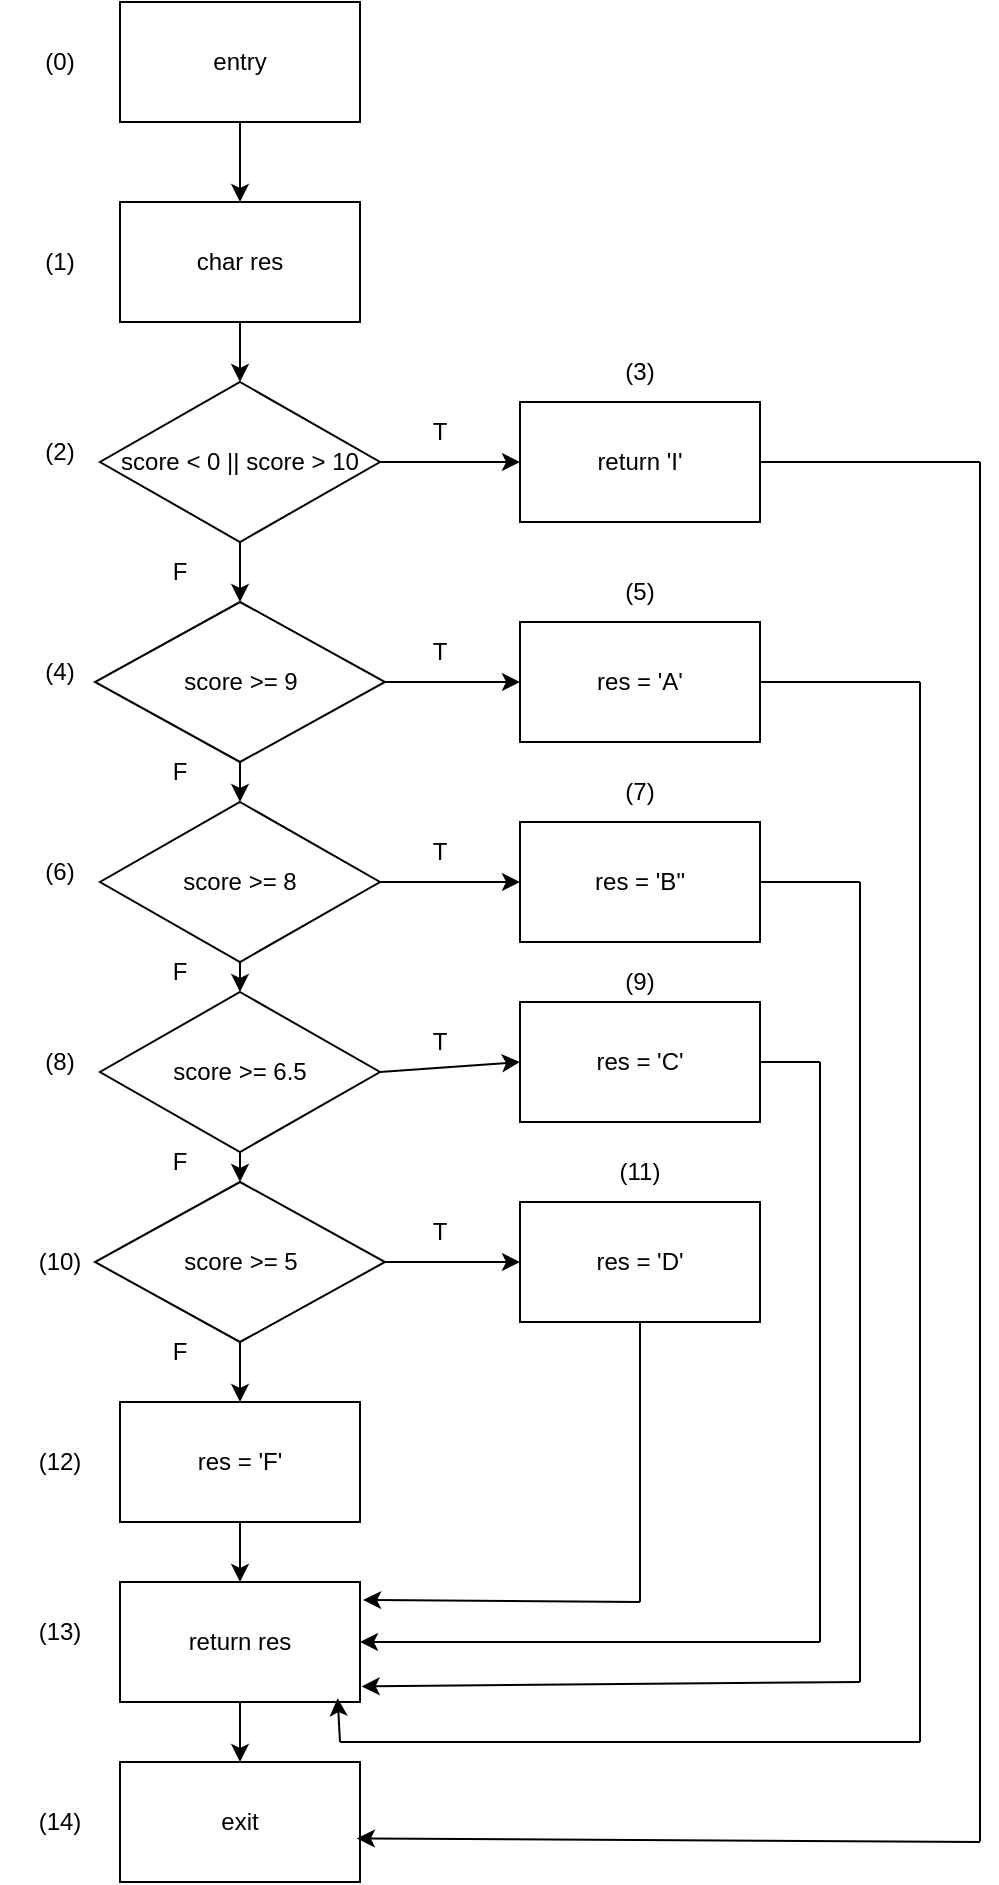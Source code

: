 <mxfile version="26.1.0" pages="4">
  <diagram name="bài 2" id="g50EsO93fSOL9lc32aiP">
    <mxGraphModel dx="2150" dy="942" grid="1" gridSize="10" guides="1" tooltips="1" connect="1" arrows="1" fold="1" page="1" pageScale="1" pageWidth="827" pageHeight="1169" math="0" shadow="0">
      <root>
        <mxCell id="0" />
        <mxCell id="1" parent="0" />
        <mxCell id="nvQuGseZhimio0jntBwH-1" value="entry" style="rounded=0;whiteSpace=wrap;html=1;" vertex="1" parent="1">
          <mxGeometry x="330" y="50" width="120" height="60" as="geometry" />
        </mxCell>
        <mxCell id="nvQuGseZhimio0jntBwH-2" value="char res" style="rounded=0;whiteSpace=wrap;html=1;" vertex="1" parent="1">
          <mxGeometry x="330" y="150" width="120" height="60" as="geometry" />
        </mxCell>
        <mxCell id="nvQuGseZhimio0jntBwH-3" value="return &#39;I&#39;" style="rounded=0;whiteSpace=wrap;html=1;" vertex="1" parent="1">
          <mxGeometry x="530" y="250" width="120" height="60" as="geometry" />
        </mxCell>
        <mxCell id="nvQuGseZhimio0jntBwH-4" value="res = &#39;A&#39;" style="rounded=0;whiteSpace=wrap;html=1;" vertex="1" parent="1">
          <mxGeometry x="530" y="360" width="120" height="60" as="geometry" />
        </mxCell>
        <mxCell id="nvQuGseZhimio0jntBwH-5" value="res = &#39;B&quot;" style="rounded=0;whiteSpace=wrap;html=1;" vertex="1" parent="1">
          <mxGeometry x="530" y="460" width="120" height="60" as="geometry" />
        </mxCell>
        <mxCell id="nvQuGseZhimio0jntBwH-6" value="res = &#39;C&#39;" style="rounded=0;whiteSpace=wrap;html=1;" vertex="1" parent="1">
          <mxGeometry x="530" y="550" width="120" height="60" as="geometry" />
        </mxCell>
        <mxCell id="nvQuGseZhimio0jntBwH-7" value="res = &#39;D&#39;" style="rounded=0;whiteSpace=wrap;html=1;" vertex="1" parent="1">
          <mxGeometry x="530" y="650" width="120" height="60" as="geometry" />
        </mxCell>
        <mxCell id="nvQuGseZhimio0jntBwH-8" value="res = &#39;F&#39;" style="rounded=0;whiteSpace=wrap;html=1;" vertex="1" parent="1">
          <mxGeometry x="330" y="750" width="120" height="60" as="geometry" />
        </mxCell>
        <mxCell id="nvQuGseZhimio0jntBwH-9" value="return res" style="rounded=0;whiteSpace=wrap;html=1;" vertex="1" parent="1">
          <mxGeometry x="330" y="840" width="120" height="60" as="geometry" />
        </mxCell>
        <mxCell id="nvQuGseZhimio0jntBwH-10" value="exit" style="rounded=0;whiteSpace=wrap;html=1;" vertex="1" parent="1">
          <mxGeometry x="330" y="930" width="120" height="60" as="geometry" />
        </mxCell>
        <mxCell id="nvQuGseZhimio0jntBwH-11" value="" style="endArrow=classic;html=1;rounded=0;exitX=0.5;exitY=1;exitDx=0;exitDy=0;entryX=0.5;entryY=0;entryDx=0;entryDy=0;" edge="1" parent="1" source="nvQuGseZhimio0jntBwH-1" target="nvQuGseZhimio0jntBwH-2">
          <mxGeometry width="50" height="50" relative="1" as="geometry">
            <mxPoint x="370" y="350" as="sourcePoint" />
            <mxPoint x="420" y="300" as="targetPoint" />
          </mxGeometry>
        </mxCell>
        <mxCell id="nvQuGseZhimio0jntBwH-12" value="score &amp;lt; 0 || score &amp;gt; 10" style="rhombus;whiteSpace=wrap;html=1;" vertex="1" parent="1">
          <mxGeometry x="320" y="240" width="140" height="80" as="geometry" />
        </mxCell>
        <mxCell id="nvQuGseZhimio0jntBwH-13" value="" style="endArrow=classic;html=1;rounded=0;exitX=0.5;exitY=1;exitDx=0;exitDy=0;entryX=0.5;entryY=0;entryDx=0;entryDy=0;" edge="1" parent="1" source="nvQuGseZhimio0jntBwH-2" target="nvQuGseZhimio0jntBwH-12">
          <mxGeometry width="50" height="50" relative="1" as="geometry">
            <mxPoint x="370" y="350" as="sourcePoint" />
            <mxPoint x="420" y="300" as="targetPoint" />
          </mxGeometry>
        </mxCell>
        <mxCell id="nvQuGseZhimio0jntBwH-14" value="" style="endArrow=classic;html=1;rounded=0;exitX=1;exitY=0.5;exitDx=0;exitDy=0;entryX=0;entryY=0.5;entryDx=0;entryDy=0;" edge="1" parent="1" source="nvQuGseZhimio0jntBwH-12" target="nvQuGseZhimio0jntBwH-3">
          <mxGeometry width="50" height="50" relative="1" as="geometry">
            <mxPoint x="370" y="350" as="sourcePoint" />
            <mxPoint x="420" y="300" as="targetPoint" />
          </mxGeometry>
        </mxCell>
        <mxCell id="nvQuGseZhimio0jntBwH-19" value="T" style="text;html=1;align=center;verticalAlign=middle;whiteSpace=wrap;rounded=0;" vertex="1" parent="1">
          <mxGeometry x="460" y="250" width="60" height="30" as="geometry" />
        </mxCell>
        <mxCell id="nvQuGseZhimio0jntBwH-20" value="score &amp;gt;= 9" style="rhombus;whiteSpace=wrap;html=1;" vertex="1" parent="1">
          <mxGeometry x="317.5" y="350" width="145" height="80" as="geometry" />
        </mxCell>
        <mxCell id="nvQuGseZhimio0jntBwH-21" value="" style="endArrow=classic;html=1;rounded=0;exitX=1;exitY=0.5;exitDx=0;exitDy=0;entryX=0;entryY=0.5;entryDx=0;entryDy=0;" edge="1" parent="1" source="nvQuGseZhimio0jntBwH-20" target="nvQuGseZhimio0jntBwH-4">
          <mxGeometry width="50" height="50" relative="1" as="geometry">
            <mxPoint x="370" y="400" as="sourcePoint" />
            <mxPoint x="420" y="350" as="targetPoint" />
          </mxGeometry>
        </mxCell>
        <mxCell id="nvQuGseZhimio0jntBwH-22" value="T" style="text;html=1;align=center;verticalAlign=middle;whiteSpace=wrap;rounded=0;" vertex="1" parent="1">
          <mxGeometry x="460" y="360" width="60" height="30" as="geometry" />
        </mxCell>
        <mxCell id="nvQuGseZhimio0jntBwH-23" value="" style="endArrow=classic;html=1;rounded=0;exitX=0.5;exitY=1;exitDx=0;exitDy=0;entryX=0.5;entryY=0;entryDx=0;entryDy=0;" edge="1" parent="1" source="nvQuGseZhimio0jntBwH-12" target="nvQuGseZhimio0jntBwH-20">
          <mxGeometry width="50" height="50" relative="1" as="geometry">
            <mxPoint x="370" y="400" as="sourcePoint" />
            <mxPoint x="420" y="350" as="targetPoint" />
          </mxGeometry>
        </mxCell>
        <mxCell id="nvQuGseZhimio0jntBwH-24" value="F" style="text;html=1;align=center;verticalAlign=middle;whiteSpace=wrap;rounded=0;" vertex="1" parent="1">
          <mxGeometry x="330" y="320" width="60" height="30" as="geometry" />
        </mxCell>
        <mxCell id="nvQuGseZhimio0jntBwH-25" value="score &amp;gt;= 8" style="rhombus;whiteSpace=wrap;html=1;" vertex="1" parent="1">
          <mxGeometry x="320" y="450" width="140" height="80" as="geometry" />
        </mxCell>
        <mxCell id="nvQuGseZhimio0jntBwH-26" value="" style="endArrow=classic;html=1;rounded=0;exitX=0.5;exitY=1;exitDx=0;exitDy=0;entryX=0.5;entryY=0;entryDx=0;entryDy=0;" edge="1" parent="1" source="nvQuGseZhimio0jntBwH-20" target="nvQuGseZhimio0jntBwH-25">
          <mxGeometry width="50" height="50" relative="1" as="geometry">
            <mxPoint x="460" y="420" as="sourcePoint" />
            <mxPoint x="510" y="370" as="targetPoint" />
          </mxGeometry>
        </mxCell>
        <mxCell id="nvQuGseZhimio0jntBwH-27" value="" style="endArrow=classic;html=1;rounded=0;exitX=1;exitY=0.5;exitDx=0;exitDy=0;entryX=0;entryY=0.5;entryDx=0;entryDy=0;" edge="1" parent="1" source="nvQuGseZhimio0jntBwH-25" target="nvQuGseZhimio0jntBwH-5">
          <mxGeometry width="50" height="50" relative="1" as="geometry">
            <mxPoint x="460" y="420" as="sourcePoint" />
            <mxPoint x="510" y="370" as="targetPoint" />
          </mxGeometry>
        </mxCell>
        <mxCell id="nvQuGseZhimio0jntBwH-28" value="T" style="text;html=1;align=center;verticalAlign=middle;whiteSpace=wrap;rounded=0;" vertex="1" parent="1">
          <mxGeometry x="460" y="460" width="60" height="30" as="geometry" />
        </mxCell>
        <mxCell id="nvQuGseZhimio0jntBwH-29" value="F" style="text;html=1;align=center;verticalAlign=middle;whiteSpace=wrap;rounded=0;" vertex="1" parent="1">
          <mxGeometry x="330" y="420" width="60" height="30" as="geometry" />
        </mxCell>
        <mxCell id="nvQuGseZhimio0jntBwH-30" value="score &amp;gt;= 6.5" style="rhombus;whiteSpace=wrap;html=1;" vertex="1" parent="1">
          <mxGeometry x="320" y="545" width="140" height="80" as="geometry" />
        </mxCell>
        <mxCell id="nvQuGseZhimio0jntBwH-31" value="" style="endArrow=classic;html=1;rounded=0;exitX=1;exitY=0.5;exitDx=0;exitDy=0;entryX=0;entryY=0.5;entryDx=0;entryDy=0;" edge="1" parent="1" source="nvQuGseZhimio0jntBwH-30" target="nvQuGseZhimio0jntBwH-6">
          <mxGeometry width="50" height="50" relative="1" as="geometry">
            <mxPoint x="460" y="560" as="sourcePoint" />
            <mxPoint x="510" y="510" as="targetPoint" />
          </mxGeometry>
        </mxCell>
        <mxCell id="nvQuGseZhimio0jntBwH-32" value="T" style="text;html=1;align=center;verticalAlign=middle;whiteSpace=wrap;rounded=0;" vertex="1" parent="1">
          <mxGeometry x="460" y="555" width="60" height="30" as="geometry" />
        </mxCell>
        <mxCell id="nvQuGseZhimio0jntBwH-33" value="" style="endArrow=classic;html=1;rounded=0;exitX=0.5;exitY=1;exitDx=0;exitDy=0;entryX=0.5;entryY=0;entryDx=0;entryDy=0;" edge="1" parent="1" source="nvQuGseZhimio0jntBwH-25" target="nvQuGseZhimio0jntBwH-30">
          <mxGeometry width="50" height="50" relative="1" as="geometry">
            <mxPoint x="460" y="560" as="sourcePoint" />
            <mxPoint x="510" y="510" as="targetPoint" />
          </mxGeometry>
        </mxCell>
        <mxCell id="nvQuGseZhimio0jntBwH-34" value="F" style="text;html=1;align=center;verticalAlign=middle;whiteSpace=wrap;rounded=0;" vertex="1" parent="1">
          <mxGeometry x="330" y="520" width="60" height="30" as="geometry" />
        </mxCell>
        <mxCell id="nvQuGseZhimio0jntBwH-35" value="score &amp;gt;= 5" style="rhombus;whiteSpace=wrap;html=1;" vertex="1" parent="1">
          <mxGeometry x="317.5" y="640" width="145" height="80" as="geometry" />
        </mxCell>
        <mxCell id="nvQuGseZhimio0jntBwH-36" value="" style="endArrow=classic;html=1;rounded=0;exitX=1;exitY=0.5;exitDx=0;exitDy=0;entryX=0;entryY=0.5;entryDx=0;entryDy=0;" edge="1" parent="1" source="nvQuGseZhimio0jntBwH-35" target="nvQuGseZhimio0jntBwH-7">
          <mxGeometry width="50" height="50" relative="1" as="geometry">
            <mxPoint x="460" y="700" as="sourcePoint" />
            <mxPoint x="510" y="650" as="targetPoint" />
          </mxGeometry>
        </mxCell>
        <mxCell id="nvQuGseZhimio0jntBwH-37" value="T" style="text;html=1;align=center;verticalAlign=middle;whiteSpace=wrap;rounded=0;" vertex="1" parent="1">
          <mxGeometry x="460" y="650" width="60" height="30" as="geometry" />
        </mxCell>
        <mxCell id="nvQuGseZhimio0jntBwH-38" value="" style="endArrow=classic;html=1;rounded=0;exitX=0.5;exitY=1;exitDx=0;exitDy=0;entryX=0.5;entryY=0;entryDx=0;entryDy=0;" edge="1" parent="1" source="nvQuGseZhimio0jntBwH-30" target="nvQuGseZhimio0jntBwH-35">
          <mxGeometry width="50" height="50" relative="1" as="geometry">
            <mxPoint x="460" y="700" as="sourcePoint" />
            <mxPoint x="510" y="650" as="targetPoint" />
          </mxGeometry>
        </mxCell>
        <mxCell id="nvQuGseZhimio0jntBwH-39" value="F" style="text;html=1;align=center;verticalAlign=middle;whiteSpace=wrap;rounded=0;" vertex="1" parent="1">
          <mxGeometry x="330" y="614.5" width="60" height="30" as="geometry" />
        </mxCell>
        <mxCell id="nvQuGseZhimio0jntBwH-40" value="" style="endArrow=classic;html=1;rounded=0;exitX=0.5;exitY=1;exitDx=0;exitDy=0;entryX=0.5;entryY=0;entryDx=0;entryDy=0;" edge="1" parent="1" source="nvQuGseZhimio0jntBwH-35" target="nvQuGseZhimio0jntBwH-8">
          <mxGeometry width="50" height="50" relative="1" as="geometry">
            <mxPoint x="460" y="760" as="sourcePoint" />
            <mxPoint x="510" y="710" as="targetPoint" />
          </mxGeometry>
        </mxCell>
        <mxCell id="nvQuGseZhimio0jntBwH-41" value="F" style="text;html=1;align=center;verticalAlign=middle;whiteSpace=wrap;rounded=0;" vertex="1" parent="1">
          <mxGeometry x="330" y="710" width="60" height="30" as="geometry" />
        </mxCell>
        <mxCell id="nvQuGseZhimio0jntBwH-42" value="" style="endArrow=classic;html=1;rounded=0;exitX=0.5;exitY=1;exitDx=0;exitDy=0;entryX=0.5;entryY=0;entryDx=0;entryDy=0;" edge="1" parent="1" source="nvQuGseZhimio0jntBwH-8" target="nvQuGseZhimio0jntBwH-9">
          <mxGeometry width="50" height="50" relative="1" as="geometry">
            <mxPoint x="460" y="830" as="sourcePoint" />
            <mxPoint x="510" y="780" as="targetPoint" />
          </mxGeometry>
        </mxCell>
        <mxCell id="nvQuGseZhimio0jntBwH-43" value="" style="endArrow=classic;html=1;rounded=0;exitX=0.5;exitY=1;exitDx=0;exitDy=0;entryX=0.5;entryY=0;entryDx=0;entryDy=0;" edge="1" parent="1" source="nvQuGseZhimio0jntBwH-9" target="nvQuGseZhimio0jntBwH-10">
          <mxGeometry width="50" height="50" relative="1" as="geometry">
            <mxPoint x="460" y="830" as="sourcePoint" />
            <mxPoint x="510" y="780" as="targetPoint" />
          </mxGeometry>
        </mxCell>
        <mxCell id="nvQuGseZhimio0jntBwH-45" value="" style="endArrow=none;html=1;rounded=0;exitX=1;exitY=0.5;exitDx=0;exitDy=0;" edge="1" parent="1" source="nvQuGseZhimio0jntBwH-3">
          <mxGeometry width="50" height="50" relative="1" as="geometry">
            <mxPoint x="510" y="620" as="sourcePoint" />
            <mxPoint x="760" y="280" as="targetPoint" />
          </mxGeometry>
        </mxCell>
        <mxCell id="nvQuGseZhimio0jntBwH-46" value="" style="endArrow=none;html=1;rounded=0;entryX=0.5;entryY=1;entryDx=0;entryDy=0;" edge="1" parent="1" target="nvQuGseZhimio0jntBwH-7">
          <mxGeometry width="50" height="50" relative="1" as="geometry">
            <mxPoint x="590" y="850" as="sourcePoint" />
            <mxPoint x="560" y="660" as="targetPoint" />
          </mxGeometry>
        </mxCell>
        <mxCell id="nvQuGseZhimio0jntBwH-47" value="" style="endArrow=classic;html=1;rounded=0;entryX=1.013;entryY=0.15;entryDx=0;entryDy=0;entryPerimeter=0;" edge="1" parent="1" target="nvQuGseZhimio0jntBwH-9">
          <mxGeometry width="50" height="50" relative="1" as="geometry">
            <mxPoint x="590" y="850" as="sourcePoint" />
            <mxPoint x="460" y="850" as="targetPoint" />
          </mxGeometry>
        </mxCell>
        <mxCell id="nvQuGseZhimio0jntBwH-48" value="" style="endArrow=none;html=1;rounded=0;entryX=1;entryY=0.5;entryDx=0;entryDy=0;" edge="1" parent="1" target="nvQuGseZhimio0jntBwH-4">
          <mxGeometry width="50" height="50" relative="1" as="geometry">
            <mxPoint x="730" y="390" as="sourcePoint" />
            <mxPoint x="620" y="520" as="targetPoint" />
          </mxGeometry>
        </mxCell>
        <mxCell id="nvQuGseZhimio0jntBwH-49" value="" style="endArrow=none;html=1;rounded=0;entryX=1;entryY=0.5;entryDx=0;entryDy=0;" edge="1" parent="1" target="nvQuGseZhimio0jntBwH-5">
          <mxGeometry width="50" height="50" relative="1" as="geometry">
            <mxPoint x="700" y="490" as="sourcePoint" />
            <mxPoint x="620" y="520" as="targetPoint" />
          </mxGeometry>
        </mxCell>
        <mxCell id="nvQuGseZhimio0jntBwH-52" value="" style="endArrow=classic;html=1;rounded=0;entryX=1;entryY=0.5;entryDx=0;entryDy=0;" edge="1" parent="1" target="nvQuGseZhimio0jntBwH-9">
          <mxGeometry width="50" height="50" relative="1" as="geometry">
            <mxPoint x="680" y="870" as="sourcePoint" />
            <mxPoint x="620" y="730" as="targetPoint" />
          </mxGeometry>
        </mxCell>
        <mxCell id="nvQuGseZhimio0jntBwH-56" value="" style="endArrow=none;html=1;rounded=0;" edge="1" parent="1">
          <mxGeometry width="50" height="50" relative="1" as="geometry">
            <mxPoint x="700" y="890" as="sourcePoint" />
            <mxPoint x="700" y="490" as="targetPoint" />
          </mxGeometry>
        </mxCell>
        <mxCell id="nvQuGseZhimio0jntBwH-57" value="" style="endArrow=classic;html=1;rounded=0;entryX=1.007;entryY=0.87;entryDx=0;entryDy=0;entryPerimeter=0;" edge="1" parent="1" target="nvQuGseZhimio0jntBwH-9">
          <mxGeometry width="50" height="50" relative="1" as="geometry">
            <mxPoint x="700" y="890" as="sourcePoint" />
            <mxPoint x="620" y="610" as="targetPoint" />
          </mxGeometry>
        </mxCell>
        <mxCell id="nvQuGseZhimio0jntBwH-58" value="" style="endArrow=none;html=1;rounded=0;" edge="1" parent="1">
          <mxGeometry width="50" height="50" relative="1" as="geometry">
            <mxPoint x="730" y="920" as="sourcePoint" />
            <mxPoint x="730" y="390" as="targetPoint" />
          </mxGeometry>
        </mxCell>
        <mxCell id="nvQuGseZhimio0jntBwH-62" value="" style="endArrow=none;html=1;rounded=0;" edge="1" parent="1">
          <mxGeometry width="50" height="50" relative="1" as="geometry">
            <mxPoint x="760" y="969.6" as="sourcePoint" />
            <mxPoint x="760" y="280" as="targetPoint" />
          </mxGeometry>
        </mxCell>
        <mxCell id="nvQuGseZhimio0jntBwH-63" value="" style="endArrow=classic;html=1;rounded=0;entryX=0.987;entryY=0.637;entryDx=0;entryDy=0;entryPerimeter=0;" edge="1" parent="1" target="nvQuGseZhimio0jntBwH-10">
          <mxGeometry width="50" height="50" relative="1" as="geometry">
            <mxPoint x="760" y="970" as="sourcePoint" />
            <mxPoint x="660" y="840" as="targetPoint" />
          </mxGeometry>
        </mxCell>
        <mxCell id="nvQuGseZhimio0jntBwH-66" value="" style="endArrow=none;html=1;rounded=0;entryX=1;entryY=0.5;entryDx=0;entryDy=0;" edge="1" parent="1" target="nvQuGseZhimio0jntBwH-6">
          <mxGeometry width="50" height="50" relative="1" as="geometry">
            <mxPoint x="680" y="580" as="sourcePoint" />
            <mxPoint x="580" y="630" as="targetPoint" />
          </mxGeometry>
        </mxCell>
        <mxCell id="nvQuGseZhimio0jntBwH-67" value="" style="endArrow=none;html=1;rounded=0;" edge="1" parent="1">
          <mxGeometry width="50" height="50" relative="1" as="geometry">
            <mxPoint x="680" y="870" as="sourcePoint" />
            <mxPoint x="680" y="580" as="targetPoint" />
          </mxGeometry>
        </mxCell>
        <mxCell id="nvQuGseZhimio0jntBwH-68" value="" style="endArrow=none;html=1;rounded=0;" edge="1" parent="1">
          <mxGeometry width="50" height="50" relative="1" as="geometry">
            <mxPoint x="730" y="920" as="sourcePoint" />
            <mxPoint x="440" y="920" as="targetPoint" />
          </mxGeometry>
        </mxCell>
        <mxCell id="nvQuGseZhimio0jntBwH-69" value="" style="endArrow=classic;html=1;rounded=0;entryX=0.907;entryY=0.968;entryDx=0;entryDy=0;entryPerimeter=0;" edge="1" parent="1" target="nvQuGseZhimio0jntBwH-9">
          <mxGeometry width="50" height="50" relative="1" as="geometry">
            <mxPoint x="440" y="920" as="sourcePoint" />
            <mxPoint x="580" y="660" as="targetPoint" />
          </mxGeometry>
        </mxCell>
        <mxCell id="nvQuGseZhimio0jntBwH-70" value="(0)" style="text;html=1;align=center;verticalAlign=middle;whiteSpace=wrap;rounded=0;" vertex="1" parent="1">
          <mxGeometry x="270" y="65" width="60" height="30" as="geometry" />
        </mxCell>
        <mxCell id="nvQuGseZhimio0jntBwH-71" value="(1)" style="text;html=1;align=center;verticalAlign=middle;whiteSpace=wrap;rounded=0;" vertex="1" parent="1">
          <mxGeometry x="270" y="165" width="60" height="30" as="geometry" />
        </mxCell>
        <mxCell id="nvQuGseZhimio0jntBwH-72" value="(2)" style="text;html=1;align=center;verticalAlign=middle;whiteSpace=wrap;rounded=0;" vertex="1" parent="1">
          <mxGeometry x="270" y="260" width="60" height="30" as="geometry" />
        </mxCell>
        <mxCell id="nvQuGseZhimio0jntBwH-73" value="(4)" style="text;html=1;align=center;verticalAlign=middle;whiteSpace=wrap;rounded=0;" vertex="1" parent="1">
          <mxGeometry x="270" y="370" width="60" height="30" as="geometry" />
        </mxCell>
        <mxCell id="nvQuGseZhimio0jntBwH-74" value="(6)" style="text;html=1;align=center;verticalAlign=middle;whiteSpace=wrap;rounded=0;" vertex="1" parent="1">
          <mxGeometry x="270" y="470" width="60" height="30" as="geometry" />
        </mxCell>
        <mxCell id="nvQuGseZhimio0jntBwH-75" value="(8)" style="text;html=1;align=center;verticalAlign=middle;whiteSpace=wrap;rounded=0;" vertex="1" parent="1">
          <mxGeometry x="270" y="565" width="60" height="30" as="geometry" />
        </mxCell>
        <mxCell id="nvQuGseZhimio0jntBwH-76" value="(10)" style="text;html=1;align=center;verticalAlign=middle;whiteSpace=wrap;rounded=0;" vertex="1" parent="1">
          <mxGeometry x="270" y="665" width="60" height="30" as="geometry" />
        </mxCell>
        <mxCell id="nvQuGseZhimio0jntBwH-77" value="(12)" style="text;html=1;align=center;verticalAlign=middle;whiteSpace=wrap;rounded=0;" vertex="1" parent="1">
          <mxGeometry x="270" y="765" width="60" height="30" as="geometry" />
        </mxCell>
        <mxCell id="nvQuGseZhimio0jntBwH-78" value="(13)" style="text;html=1;align=center;verticalAlign=middle;whiteSpace=wrap;rounded=0;" vertex="1" parent="1">
          <mxGeometry x="270" y="850" width="60" height="30" as="geometry" />
        </mxCell>
        <mxCell id="nvQuGseZhimio0jntBwH-79" value="(14)" style="text;html=1;align=center;verticalAlign=middle;whiteSpace=wrap;rounded=0;" vertex="1" parent="1">
          <mxGeometry x="270" y="945" width="60" height="30" as="geometry" />
        </mxCell>
        <mxCell id="nvQuGseZhimio0jntBwH-80" value="(3)" style="text;html=1;align=center;verticalAlign=middle;whiteSpace=wrap;rounded=0;" vertex="1" parent="1">
          <mxGeometry x="560" y="220" width="60" height="30" as="geometry" />
        </mxCell>
        <mxCell id="nvQuGseZhimio0jntBwH-81" value="(5)" style="text;html=1;align=center;verticalAlign=middle;whiteSpace=wrap;rounded=0;" vertex="1" parent="1">
          <mxGeometry x="560" y="330" width="60" height="30" as="geometry" />
        </mxCell>
        <mxCell id="nvQuGseZhimio0jntBwH-82" value="(7)" style="text;html=1;align=center;verticalAlign=middle;whiteSpace=wrap;rounded=0;" vertex="1" parent="1">
          <mxGeometry x="560" y="430" width="60" height="30" as="geometry" />
        </mxCell>
        <mxCell id="nvQuGseZhimio0jntBwH-83" value="(9)" style="text;html=1;align=center;verticalAlign=middle;whiteSpace=wrap;rounded=0;" vertex="1" parent="1">
          <mxGeometry x="560" y="525" width="60" height="30" as="geometry" />
        </mxCell>
        <mxCell id="nvQuGseZhimio0jntBwH-84" value="(11)" style="text;html=1;align=center;verticalAlign=middle;whiteSpace=wrap;rounded=0;" vertex="1" parent="1">
          <mxGeometry x="560" y="620" width="60" height="30" as="geometry" />
        </mxCell>
      </root>
    </mxGraphModel>
  </diagram>
  <diagram id="UNl3A2IzBFj4bjJTkspe" name="bài 3">
    <mxGraphModel dx="1613" dy="706" grid="1" gridSize="10" guides="1" tooltips="1" connect="1" arrows="1" fold="1" page="1" pageScale="1" pageWidth="827" pageHeight="1169" math="0" shadow="0">
      <root>
        <mxCell id="0" />
        <mxCell id="1" parent="0" />
        <mxCell id="vRx-yDIfHms47ODll1kC-1" value="entry" style="rounded=0;whiteSpace=wrap;html=1;" vertex="1" parent="1">
          <mxGeometry x="170" y="50" width="120" height="60" as="geometry" />
        </mxCell>
        <mxCell id="vRx-yDIfHms47ODll1kC-2" value="int i = 0, total = 0" style="rounded=0;whiteSpace=wrap;html=1;" vertex="1" parent="1">
          <mxGeometry x="170" y="170" width="120" height="60" as="geometry" />
        </mxCell>
        <mxCell id="vRx-yDIfHms47ODll1kC-3" value="total = total + a[i]" style="rounded=0;whiteSpace=wrap;html=1;" vertex="1" parent="1">
          <mxGeometry x="170" y="460" width="120" height="60" as="geometry" />
        </mxCell>
        <mxCell id="vRx-yDIfHms47ODll1kC-4" value="i &amp;lt; n" style="rhombus;whiteSpace=wrap;html=1;" vertex="1" parent="1">
          <mxGeometry x="160" y="300" width="140" height="80" as="geometry" />
        </mxCell>
        <mxCell id="vRx-yDIfHms47ODll1kC-5" value="i++" style="rounded=0;whiteSpace=wrap;html=1;" vertex="1" parent="1">
          <mxGeometry x="10" y="380" width="120" height="60" as="geometry" />
        </mxCell>
        <mxCell id="vRx-yDIfHms47ODll1kC-6" value="return total" style="rounded=0;whiteSpace=wrap;html=1;" vertex="1" parent="1">
          <mxGeometry x="360" y="310" width="120" height="60" as="geometry" />
        </mxCell>
        <mxCell id="vRx-yDIfHms47ODll1kC-7" value="end" style="rounded=0;whiteSpace=wrap;html=1;" vertex="1" parent="1">
          <mxGeometry x="530" y="310" width="120" height="60" as="geometry" />
        </mxCell>
        <mxCell id="vRx-yDIfHms47ODll1kC-8" value="" style="endArrow=classic;html=1;rounded=0;exitX=0.5;exitY=1;exitDx=0;exitDy=0;entryX=0.5;entryY=0;entryDx=0;entryDy=0;" edge="1" parent="1" source="vRx-yDIfHms47ODll1kC-1" target="vRx-yDIfHms47ODll1kC-2">
          <mxGeometry width="50" height="50" relative="1" as="geometry">
            <mxPoint x="310" y="310" as="sourcePoint" />
            <mxPoint x="360" y="260" as="targetPoint" />
          </mxGeometry>
        </mxCell>
        <mxCell id="vRx-yDIfHms47ODll1kC-9" value="" style="endArrow=classic;html=1;rounded=0;exitX=0.5;exitY=1;exitDx=0;exitDy=0;entryX=0.5;entryY=0;entryDx=0;entryDy=0;" edge="1" parent="1" source="vRx-yDIfHms47ODll1kC-2" target="vRx-yDIfHms47ODll1kC-4">
          <mxGeometry width="50" height="50" relative="1" as="geometry">
            <mxPoint x="310" y="310" as="sourcePoint" />
            <mxPoint x="360" y="260" as="targetPoint" />
          </mxGeometry>
        </mxCell>
        <mxCell id="vRx-yDIfHms47ODll1kC-10" value="" style="endArrow=classic;html=1;rounded=0;exitX=0.5;exitY=1;exitDx=0;exitDy=0;entryX=0.5;entryY=0;entryDx=0;entryDy=0;" edge="1" parent="1" source="vRx-yDIfHms47ODll1kC-4" target="vRx-yDIfHms47ODll1kC-3">
          <mxGeometry width="50" height="50" relative="1" as="geometry">
            <mxPoint x="310" y="310" as="sourcePoint" />
            <mxPoint x="360" y="260" as="targetPoint" />
          </mxGeometry>
        </mxCell>
        <mxCell id="vRx-yDIfHms47ODll1kC-11" value="" style="endArrow=classic;html=1;rounded=0;exitX=1;exitY=0.5;exitDx=0;exitDy=0;entryX=0;entryY=0.5;entryDx=0;entryDy=0;" edge="1" parent="1" source="vRx-yDIfHms47ODll1kC-4" target="vRx-yDIfHms47ODll1kC-6">
          <mxGeometry width="50" height="50" relative="1" as="geometry">
            <mxPoint x="310" y="310" as="sourcePoint" />
            <mxPoint x="360" y="260" as="targetPoint" />
          </mxGeometry>
        </mxCell>
        <mxCell id="vRx-yDIfHms47ODll1kC-12" value="" style="endArrow=classic;html=1;rounded=0;exitX=1;exitY=0.5;exitDx=0;exitDy=0;entryX=0;entryY=0.5;entryDx=0;entryDy=0;" edge="1" parent="1" source="vRx-yDIfHms47ODll1kC-6" target="vRx-yDIfHms47ODll1kC-7">
          <mxGeometry width="50" height="50" relative="1" as="geometry">
            <mxPoint x="310" y="310" as="sourcePoint" />
            <mxPoint x="360" y="260" as="targetPoint" />
          </mxGeometry>
        </mxCell>
        <mxCell id="vRx-yDIfHms47ODll1kC-13" value="" style="endArrow=none;html=1;rounded=0;exitX=0;exitY=0.5;exitDx=0;exitDy=0;" edge="1" parent="1" source="vRx-yDIfHms47ODll1kC-3">
          <mxGeometry width="50" height="50" relative="1" as="geometry">
            <mxPoint x="310" y="310" as="sourcePoint" />
            <mxPoint x="70" y="490" as="targetPoint" />
          </mxGeometry>
        </mxCell>
        <mxCell id="vRx-yDIfHms47ODll1kC-14" value="" style="endArrow=classic;html=1;rounded=0;entryX=0.5;entryY=1;entryDx=0;entryDy=0;" edge="1" parent="1" target="vRx-yDIfHms47ODll1kC-5">
          <mxGeometry width="50" height="50" relative="1" as="geometry">
            <mxPoint x="70" y="490" as="sourcePoint" />
            <mxPoint x="360" y="260" as="targetPoint" />
          </mxGeometry>
        </mxCell>
        <mxCell id="vRx-yDIfHms47ODll1kC-15" value="" style="endArrow=none;html=1;rounded=0;exitX=0.5;exitY=0;exitDx=0;exitDy=0;" edge="1" parent="1" source="vRx-yDIfHms47ODll1kC-5">
          <mxGeometry width="50" height="50" relative="1" as="geometry">
            <mxPoint x="310" y="310" as="sourcePoint" />
            <mxPoint x="70" y="340" as="targetPoint" />
          </mxGeometry>
        </mxCell>
        <mxCell id="vRx-yDIfHms47ODll1kC-16" value="" style="endArrow=classic;html=1;rounded=0;entryX=0;entryY=0.5;entryDx=0;entryDy=0;" edge="1" parent="1" target="vRx-yDIfHms47ODll1kC-4">
          <mxGeometry width="50" height="50" relative="1" as="geometry">
            <mxPoint x="70" y="340" as="sourcePoint" />
            <mxPoint x="360" y="260" as="targetPoint" />
          </mxGeometry>
        </mxCell>
        <mxCell id="vRx-yDIfHms47ODll1kC-17" value="(0)" style="text;html=1;align=center;verticalAlign=middle;whiteSpace=wrap;rounded=0;" vertex="1" parent="1">
          <mxGeometry x="110" y="60" width="60" height="30" as="geometry" />
        </mxCell>
        <mxCell id="vRx-yDIfHms47ODll1kC-19" value="(1)" style="text;html=1;align=center;verticalAlign=middle;whiteSpace=wrap;rounded=0;" vertex="1" parent="1">
          <mxGeometry x="110" y="180" width="60" height="30" as="geometry" />
        </mxCell>
        <mxCell id="vRx-yDIfHms47ODll1kC-20" value="(2)" style="text;html=1;align=center;verticalAlign=middle;whiteSpace=wrap;rounded=0;" vertex="1" parent="1">
          <mxGeometry x="160" y="290" width="60" height="30" as="geometry" />
        </mxCell>
        <mxCell id="vRx-yDIfHms47ODll1kC-21" value="(3)" style="text;html=1;align=center;verticalAlign=middle;whiteSpace=wrap;rounded=0;" vertex="1" parent="1">
          <mxGeometry x="390" y="280" width="60" height="30" as="geometry" />
        </mxCell>
        <mxCell id="vRx-yDIfHms47ODll1kC-22" value="(6)" style="text;html=1;align=center;verticalAlign=middle;whiteSpace=wrap;rounded=0;" vertex="1" parent="1">
          <mxGeometry x="560" y="280" width="60" height="30" as="geometry" />
        </mxCell>
        <mxCell id="vRx-yDIfHms47ODll1kC-23" value="(4)" style="text;html=1;align=center;verticalAlign=middle;whiteSpace=wrap;rounded=0;" vertex="1" parent="1">
          <mxGeometry x="160" y="430" width="60" height="30" as="geometry" />
        </mxCell>
        <mxCell id="vRx-yDIfHms47ODll1kC-24" value="(5)" style="text;html=1;align=center;verticalAlign=middle;whiteSpace=wrap;rounded=0;" vertex="1" parent="1">
          <mxGeometry x="10" y="350" width="60" height="30" as="geometry" />
        </mxCell>
        <mxCell id="vRx-yDIfHms47ODll1kC-25" value="F" style="text;html=1;align=center;verticalAlign=middle;whiteSpace=wrap;rounded=0;" vertex="1" parent="1">
          <mxGeometry x="300" y="310" width="60" height="30" as="geometry" />
        </mxCell>
        <mxCell id="vRx-yDIfHms47ODll1kC-26" value="T" style="text;html=1;align=center;verticalAlign=middle;whiteSpace=wrap;rounded=0;" vertex="1" parent="1">
          <mxGeometry x="210" y="400" width="60" height="30" as="geometry" />
        </mxCell>
      </root>
    </mxGraphModel>
  </diagram>
  <diagram id="WazqRIP6kvf09jq3wgmp" name="bài 4">
    <mxGraphModel dx="2117" dy="565" grid="1" gridSize="10" guides="1" tooltips="1" connect="1" arrows="1" fold="1" page="1" pageScale="1" pageWidth="827" pageHeight="1169" math="0" shadow="0">
      <root>
        <mxCell id="0" />
        <mxCell id="1" parent="0" />
        <mxCell id="4um1xhphMCZYzZUjrRca-1" value="entry" style="rounded=0;whiteSpace=wrap;html=1;" parent="1" vertex="1">
          <mxGeometry x="-448" y="130" width="120" height="60" as="geometry" />
        </mxCell>
        <mxCell id="4um1xhphMCZYzZUjrRca-2" value="string res" style="rounded=0;whiteSpace=wrap;html=1;" parent="1" vertex="1">
          <mxGeometry x="-448" y="230" width="120" height="60" as="geometry" />
        </mxCell>
        <mxCell id="4um1xhphMCZYzZUjrRca-3" value="res = &quot;A&quot;" style="rounded=0;whiteSpace=wrap;html=1;" parent="1" vertex="1">
          <mxGeometry x="-688" y="460" width="120" height="60" as="geometry" />
        </mxCell>
        <mxCell id="4um1xhphMCZYzZUjrRca-4" value="x" style="rhombus;whiteSpace=wrap;html=1;" parent="1" vertex="1">
          <mxGeometry x="-448" y="320" width="120" height="80" as="geometry" />
        </mxCell>
        <mxCell id="4um1xhphMCZYzZUjrRca-5" value="res = &quot;B&quot;" style="rounded=0;whiteSpace=wrap;html=1;" parent="1" vertex="1">
          <mxGeometry x="-528" y="460" width="120" height="60" as="geometry" />
        </mxCell>
        <mxCell id="4um1xhphMCZYzZUjrRca-6" value="res = &quot;C&quot;" style="rounded=0;whiteSpace=wrap;html=1;" parent="1" vertex="1">
          <mxGeometry x="-368" y="460" width="120" height="60" as="geometry" />
        </mxCell>
        <mxCell id="4um1xhphMCZYzZUjrRca-7" value="res = &quot;haven&#39;t check&quot;" style="rounded=0;whiteSpace=wrap;html=1;" parent="1" vertex="1">
          <mxGeometry x="-208" y="460" width="120" height="60" as="geometry" />
        </mxCell>
        <mxCell id="4um1xhphMCZYzZUjrRca-8" value="return res" style="rounded=0;whiteSpace=wrap;html=1;" parent="1" vertex="1">
          <mxGeometry x="-448" y="570" width="120" height="60" as="geometry" />
        </mxCell>
        <mxCell id="4um1xhphMCZYzZUjrRca-9" value="exit" style="rounded=0;whiteSpace=wrap;html=1;" parent="1" vertex="1">
          <mxGeometry x="-448" y="660" width="120" height="60" as="geometry" />
        </mxCell>
        <mxCell id="4um1xhphMCZYzZUjrRca-11" value="" style="endArrow=classic;html=1;rounded=0;exitX=0.5;exitY=1;exitDx=0;exitDy=0;entryX=0.5;entryY=0;entryDx=0;entryDy=0;" parent="1" source="4um1xhphMCZYzZUjrRca-1" target="4um1xhphMCZYzZUjrRca-2" edge="1">
          <mxGeometry width="50" height="50" relative="1" as="geometry">
            <mxPoint x="-418" y="430" as="sourcePoint" />
            <mxPoint x="-368" y="380" as="targetPoint" />
          </mxGeometry>
        </mxCell>
        <mxCell id="4um1xhphMCZYzZUjrRca-12" value="" style="endArrow=classic;html=1;rounded=0;exitX=0.5;exitY=1;exitDx=0;exitDy=0;entryX=0.5;entryY=0;entryDx=0;entryDy=0;" parent="1" source="4um1xhphMCZYzZUjrRca-2" target="4um1xhphMCZYzZUjrRca-4" edge="1">
          <mxGeometry width="50" height="50" relative="1" as="geometry">
            <mxPoint x="-418" y="430" as="sourcePoint" />
            <mxPoint x="-368" y="380" as="targetPoint" />
          </mxGeometry>
        </mxCell>
        <mxCell id="4um1xhphMCZYzZUjrRca-13" value="" style="endArrow=classic;html=1;rounded=0;exitX=0.5;exitY=1;exitDx=0;exitDy=0;entryX=0.5;entryY=0;entryDx=0;entryDy=0;" parent="1" source="4um1xhphMCZYzZUjrRca-4" target="4um1xhphMCZYzZUjrRca-3" edge="1">
          <mxGeometry width="50" height="50" relative="1" as="geometry">
            <mxPoint x="-418" y="430" as="sourcePoint" />
            <mxPoint x="-368" y="380" as="targetPoint" />
          </mxGeometry>
        </mxCell>
        <mxCell id="4um1xhphMCZYzZUjrRca-14" value="" style="endArrow=classic;html=1;rounded=0;entryX=0.5;entryY=0;entryDx=0;entryDy=0;" parent="1" target="4um1xhphMCZYzZUjrRca-5" edge="1">
          <mxGeometry width="50" height="50" relative="1" as="geometry">
            <mxPoint x="-388" y="400" as="sourcePoint" />
            <mxPoint x="-368" y="380" as="targetPoint" />
          </mxGeometry>
        </mxCell>
        <mxCell id="4um1xhphMCZYzZUjrRca-15" value="" style="endArrow=classic;html=1;rounded=0;entryX=0.5;entryY=0;entryDx=0;entryDy=0;" parent="1" target="4um1xhphMCZYzZUjrRca-6" edge="1">
          <mxGeometry width="50" height="50" relative="1" as="geometry">
            <mxPoint x="-388" y="400" as="sourcePoint" />
            <mxPoint x="-368" y="380" as="targetPoint" />
          </mxGeometry>
        </mxCell>
        <mxCell id="4um1xhphMCZYzZUjrRca-16" value="" style="endArrow=classic;html=1;rounded=0;entryX=0.5;entryY=0;entryDx=0;entryDy=0;exitX=0.5;exitY=1;exitDx=0;exitDy=0;" parent="1" source="4um1xhphMCZYzZUjrRca-4" target="4um1xhphMCZYzZUjrRca-7" edge="1">
          <mxGeometry width="50" height="50" relative="1" as="geometry">
            <mxPoint x="-418" y="430" as="sourcePoint" />
            <mxPoint x="-368" y="380" as="targetPoint" />
          </mxGeometry>
        </mxCell>
        <mxCell id="4um1xhphMCZYzZUjrRca-17" value="" style="endArrow=classic;html=1;rounded=0;exitX=0.5;exitY=1;exitDx=0;exitDy=0;entryX=0.5;entryY=0;entryDx=0;entryDy=0;" parent="1" source="4um1xhphMCZYzZUjrRca-5" target="4um1xhphMCZYzZUjrRca-8" edge="1">
          <mxGeometry width="50" height="50" relative="1" as="geometry">
            <mxPoint x="-418" y="480" as="sourcePoint" />
            <mxPoint x="-368" y="430" as="targetPoint" />
          </mxGeometry>
        </mxCell>
        <mxCell id="4um1xhphMCZYzZUjrRca-18" value="" style="endArrow=classic;html=1;rounded=0;exitX=0.5;exitY=1;exitDx=0;exitDy=0;entryX=0.5;entryY=0;entryDx=0;entryDy=0;" parent="1" source="4um1xhphMCZYzZUjrRca-6" target="4um1xhphMCZYzZUjrRca-8" edge="1">
          <mxGeometry width="50" height="50" relative="1" as="geometry">
            <mxPoint x="-418" y="480" as="sourcePoint" />
            <mxPoint x="-368" y="430" as="targetPoint" />
          </mxGeometry>
        </mxCell>
        <mxCell id="4um1xhphMCZYzZUjrRca-19" value="" style="endArrow=classic;html=1;rounded=0;exitX=0.5;exitY=1;exitDx=0;exitDy=0;" parent="1" source="4um1xhphMCZYzZUjrRca-7" edge="1">
          <mxGeometry width="50" height="50" relative="1" as="geometry">
            <mxPoint x="-418" y="480" as="sourcePoint" />
            <mxPoint x="-388" y="570" as="targetPoint" />
          </mxGeometry>
        </mxCell>
        <mxCell id="4um1xhphMCZYzZUjrRca-20" value="" style="endArrow=classic;html=1;rounded=0;exitX=0.5;exitY=1;exitDx=0;exitDy=0;entryX=0.5;entryY=0;entryDx=0;entryDy=0;" parent="1" source="4um1xhphMCZYzZUjrRca-3" target="4um1xhphMCZYzZUjrRca-8" edge="1">
          <mxGeometry width="50" height="50" relative="1" as="geometry">
            <mxPoint x="-418" y="480" as="sourcePoint" />
            <mxPoint x="-368" y="430" as="targetPoint" />
          </mxGeometry>
        </mxCell>
        <mxCell id="4um1xhphMCZYzZUjrRca-21" value="" style="endArrow=classic;html=1;rounded=0;exitX=0.5;exitY=1;exitDx=0;exitDy=0;entryX=0.5;entryY=0;entryDx=0;entryDy=0;" parent="1" source="4um1xhphMCZYzZUjrRca-8" target="4um1xhphMCZYzZUjrRca-9" edge="1">
          <mxGeometry width="50" height="50" relative="1" as="geometry">
            <mxPoint x="-418" y="480" as="sourcePoint" />
            <mxPoint x="-368" y="430" as="targetPoint" />
          </mxGeometry>
        </mxCell>
        <mxCell id="4um1xhphMCZYzZUjrRca-22" value="(0)" style="text;html=1;align=center;verticalAlign=middle;whiteSpace=wrap;rounded=0;" parent="1" vertex="1">
          <mxGeometry x="-508" y="145" width="60" height="30" as="geometry" />
        </mxCell>
        <mxCell id="4um1xhphMCZYzZUjrRca-23" value="(1)" style="text;html=1;align=center;verticalAlign=middle;whiteSpace=wrap;rounded=0;" parent="1" vertex="1">
          <mxGeometry x="-508" y="245" width="60" height="30" as="geometry" />
        </mxCell>
        <mxCell id="4um1xhphMCZYzZUjrRca-24" value="(2)" style="text;html=1;align=center;verticalAlign=middle;whiteSpace=wrap;rounded=0;" parent="1" vertex="1">
          <mxGeometry x="-508" y="345" width="60" height="30" as="geometry" />
        </mxCell>
        <mxCell id="4um1xhphMCZYzZUjrRca-25" value="(3)" style="text;html=1;align=center;verticalAlign=middle;whiteSpace=wrap;rounded=0;" parent="1" vertex="1">
          <mxGeometry x="-738" y="475" width="60" height="30" as="geometry" />
        </mxCell>
        <mxCell id="4um1xhphMCZYzZUjrRca-26" value="(4)" style="text;html=1;align=center;verticalAlign=middle;whiteSpace=wrap;rounded=0;" parent="1" vertex="1">
          <mxGeometry x="-578" y="475" width="60" height="30" as="geometry" />
        </mxCell>
        <mxCell id="4um1xhphMCZYzZUjrRca-27" value="(5)" style="text;html=1;align=center;verticalAlign=middle;whiteSpace=wrap;rounded=0;" parent="1" vertex="1">
          <mxGeometry x="-418" y="475" width="60" height="30" as="geometry" />
        </mxCell>
        <mxCell id="4um1xhphMCZYzZUjrRca-28" value="x = 65" style="text;html=1;align=center;verticalAlign=middle;whiteSpace=wrap;rounded=0;" parent="1" vertex="1">
          <mxGeometry x="-558" y="400" width="60" height="30" as="geometry" />
        </mxCell>
        <mxCell id="4um1xhphMCZYzZUjrRca-29" value="(6)" style="text;html=1;align=center;verticalAlign=middle;whiteSpace=wrap;rounded=0;" parent="1" vertex="1">
          <mxGeometry x="-258" y="475" width="60" height="30" as="geometry" />
        </mxCell>
        <mxCell id="4um1xhphMCZYzZUjrRca-30" value="(7)" style="text;html=1;align=center;verticalAlign=middle;whiteSpace=wrap;rounded=0;" parent="1" vertex="1">
          <mxGeometry x="-508" y="585" width="60" height="30" as="geometry" />
        </mxCell>
        <mxCell id="4um1xhphMCZYzZUjrRca-31" value="(8)" style="text;html=1;align=center;verticalAlign=middle;whiteSpace=wrap;rounded=0;" parent="1" vertex="1">
          <mxGeometry x="-508" y="675" width="60" height="30" as="geometry" />
        </mxCell>
        <mxCell id="4um1xhphMCZYzZUjrRca-32" value="x = 66" style="text;html=1;align=center;verticalAlign=middle;whiteSpace=wrap;rounded=0;" parent="1" vertex="1">
          <mxGeometry x="-498" y="420" width="60" height="30" as="geometry" />
        </mxCell>
        <mxCell id="4um1xhphMCZYzZUjrRca-33" value="x = 67" style="text;html=1;align=center;verticalAlign=middle;whiteSpace=wrap;rounded=0;" parent="1" vertex="1">
          <mxGeometry x="-338" y="420" width="60" height="30" as="geometry" />
        </mxCell>
        <mxCell id="4um1xhphMCZYzZUjrRca-34" value="default" style="text;html=1;align=center;verticalAlign=middle;whiteSpace=wrap;rounded=0;" parent="1" vertex="1">
          <mxGeometry x="-278" y="400" width="60" height="30" as="geometry" />
        </mxCell>
      </root>
    </mxGraphModel>
  </diagram>
  <diagram id="arWOiJsoZDuIR-w34Bhz" name="bài 5">
    <mxGraphModel dx="1720" dy="753" grid="1" gridSize="10" guides="1" tooltips="1" connect="1" arrows="1" fold="1" page="1" pageScale="1" pageWidth="827" pageHeight="1169" math="0" shadow="0">
      <root>
        <mxCell id="0" />
        <mxCell id="1" parent="0" />
        <mxCell id="FaWjhztN8qlUrvbQBv4B-11" value="" style="edgeStyle=orthogonalEdgeStyle;rounded=0;orthogonalLoop=1;jettySize=auto;html=1;" edge="1" parent="1" source="FaWjhztN8qlUrvbQBv4B-1" target="FaWjhztN8qlUrvbQBv4B-4">
          <mxGeometry relative="1" as="geometry" />
        </mxCell>
        <mxCell id="FaWjhztN8qlUrvbQBv4B-1" value="entry" style="rounded=0;whiteSpace=wrap;html=1;" vertex="1" parent="1">
          <mxGeometry x="250" y="100" width="120" height="60" as="geometry" />
        </mxCell>
        <mxCell id="FaWjhztN8qlUrvbQBv4B-3" value="tong_tien *= 0.8" style="rounded=0;whiteSpace=wrap;html=1;" vertex="1" parent="1">
          <mxGeometry x="50" y="770" width="120" height="60" as="geometry" />
        </mxCell>
        <mxCell id="FaWjhztN8qlUrvbQBv4B-10" value="" style="edgeStyle=orthogonalEdgeStyle;rounded=0;orthogonalLoop=1;jettySize=auto;html=1;" edge="1" parent="1" source="FaWjhztN8qlUrvbQBv4B-4" target="FaWjhztN8qlUrvbQBv4B-6">
          <mxGeometry relative="1" as="geometry" />
        </mxCell>
        <mxCell id="FaWjhztN8qlUrvbQBv4B-4" value="so_ve_thuong &amp;lt; 0 || so_ve_thương &amp;gt; 10000" style="rhombus;whiteSpace=wrap;html=1;" vertex="1" parent="1">
          <mxGeometry x="220" y="210" width="180" height="80" as="geometry" />
        </mxCell>
        <mxCell id="FaWjhztN8qlUrvbQBv4B-5" value="return -1" style="rounded=0;whiteSpace=wrap;html=1;" vertex="1" parent="1">
          <mxGeometry x="460" y="440" width="120" height="60" as="geometry" />
        </mxCell>
        <mxCell id="FaWjhztN8qlUrvbQBv4B-12" value="" style="edgeStyle=orthogonalEdgeStyle;rounded=0;orthogonalLoop=1;jettySize=auto;html=1;" edge="1" parent="1" source="FaWjhztN8qlUrvbQBv4B-6" target="FaWjhztN8qlUrvbQBv4B-8">
          <mxGeometry relative="1" as="geometry">
            <Array as="points">
              <mxPoint x="310" y="420" />
              <mxPoint x="310" y="420" />
            </Array>
          </mxGeometry>
        </mxCell>
        <mxCell id="FaWjhztN8qlUrvbQBv4B-6" value="so_ve_vip &amp;lt; 0 || so_ve_vip &amp;gt; 10000" style="rhombus;whiteSpace=wrap;html=1;" vertex="1" parent="1">
          <mxGeometry x="197.5" y="320" width="225" height="80" as="geometry" />
        </mxCell>
        <mxCell id="FaWjhztN8qlUrvbQBv4B-7" value="tong_tien *= 0.9" style="rounded=0;whiteSpace=wrap;html=1;" vertex="1" parent="1">
          <mxGeometry x="460" y="890" width="120" height="60" as="geometry" />
        </mxCell>
        <mxCell id="FaWjhztN8qlUrvbQBv4B-13" value="" style="edgeStyle=orthogonalEdgeStyle;rounded=0;orthogonalLoop=1;jettySize=auto;html=1;" edge="1" parent="1" source="FaWjhztN8qlUrvbQBv4B-8" target="FaWjhztN8qlUrvbQBv4B-5">
          <mxGeometry relative="1" as="geometry" />
        </mxCell>
        <mxCell id="FaWjhztN8qlUrvbQBv4B-23" value="" style="edgeStyle=orthogonalEdgeStyle;rounded=0;orthogonalLoop=1;jettySize=auto;html=1;" edge="1" parent="1" source="FaWjhztN8qlUrvbQBv4B-8" target="FaWjhztN8qlUrvbQBv4B-22">
          <mxGeometry relative="1" as="geometry" />
        </mxCell>
        <mxCell id="FaWjhztN8qlUrvbQBv4B-8" value="tuoi &amp;lt;= 0 || tuoi &amp;gt; 150" style="rhombus;whiteSpace=wrap;html=1;" vertex="1" parent="1">
          <mxGeometry x="220" y="430" width="180" height="80" as="geometry" />
        </mxCell>
        <mxCell id="FaWjhztN8qlUrvbQBv4B-18" value="" style="endArrow=none;html=1;rounded=0;exitX=1;exitY=0.5;exitDx=0;exitDy=0;" edge="1" parent="1" source="FaWjhztN8qlUrvbQBv4B-6">
          <mxGeometry width="50" height="50" relative="1" as="geometry">
            <mxPoint x="360" y="390" as="sourcePoint" />
            <mxPoint x="480" y="360" as="targetPoint" />
          </mxGeometry>
        </mxCell>
        <mxCell id="FaWjhztN8qlUrvbQBv4B-19" value="" style="endArrow=classic;html=1;rounded=0;entryX=0.177;entryY=0.017;entryDx=0;entryDy=0;entryPerimeter=0;" edge="1" parent="1" target="FaWjhztN8qlUrvbQBv4B-5">
          <mxGeometry width="50" height="50" relative="1" as="geometry">
            <mxPoint x="480" y="360" as="sourcePoint" />
            <mxPoint x="410" y="340" as="targetPoint" />
          </mxGeometry>
        </mxCell>
        <mxCell id="FaWjhztN8qlUrvbQBv4B-20" value="" style="endArrow=none;html=1;rounded=0;exitX=1;exitY=0.5;exitDx=0;exitDy=0;" edge="1" parent="1" source="FaWjhztN8qlUrvbQBv4B-4">
          <mxGeometry width="50" height="50" relative="1" as="geometry">
            <mxPoint x="360" y="390" as="sourcePoint" />
            <mxPoint x="520" y="250" as="targetPoint" />
          </mxGeometry>
        </mxCell>
        <mxCell id="FaWjhztN8qlUrvbQBv4B-21" value="" style="endArrow=classic;html=1;rounded=0;entryX=0.5;entryY=0;entryDx=0;entryDy=0;" edge="1" parent="1" target="FaWjhztN8qlUrvbQBv4B-5">
          <mxGeometry width="50" height="50" relative="1" as="geometry">
            <mxPoint x="520" y="250" as="sourcePoint" />
            <mxPoint x="410" y="340" as="targetPoint" />
          </mxGeometry>
        </mxCell>
        <mxCell id="FaWjhztN8qlUrvbQBv4B-25" value="" style="edgeStyle=orthogonalEdgeStyle;rounded=0;orthogonalLoop=1;jettySize=auto;html=1;" edge="1" parent="1" source="FaWjhztN8qlUrvbQBv4B-22" target="FaWjhztN8qlUrvbQBv4B-24">
          <mxGeometry relative="1" as="geometry" />
        </mxCell>
        <mxCell id="FaWjhztN8qlUrvbQBv4B-22" value="int gia_ve_thuong = 10, gia_ve_vip = 20" style="rounded=0;whiteSpace=wrap;html=1;" vertex="1" parent="1">
          <mxGeometry x="237.39" y="554.5" width="145.22" height="60" as="geometry" />
        </mxCell>
        <mxCell id="FaWjhztN8qlUrvbQBv4B-27" value="" style="edgeStyle=orthogonalEdgeStyle;rounded=0;orthogonalLoop=1;jettySize=auto;html=1;" edge="1" parent="1" source="FaWjhztN8qlUrvbQBv4B-24" target="FaWjhztN8qlUrvbQBv4B-26">
          <mxGeometry relative="1" as="geometry" />
        </mxCell>
        <mxCell id="FaWjhztN8qlUrvbQBv4B-24" value="float tong_tien = (so_ve_thuong * gia_ve_thuong) + (so_ve_vip * gia_ve_vip)" style="rounded=0;whiteSpace=wrap;html=1;" vertex="1" parent="1">
          <mxGeometry x="240" y="660" width="140" height="60" as="geometry" />
        </mxCell>
        <mxCell id="FaWjhztN8qlUrvbQBv4B-28" value="" style="edgeStyle=orthogonalEdgeStyle;rounded=0;orthogonalLoop=1;jettySize=auto;html=1;" edge="1" parent="1" source="FaWjhztN8qlUrvbQBv4B-26" target="FaWjhztN8qlUrvbQBv4B-3">
          <mxGeometry relative="1" as="geometry" />
        </mxCell>
        <mxCell id="FaWjhztN8qlUrvbQBv4B-31" value="" style="edgeStyle=orthogonalEdgeStyle;rounded=0;orthogonalLoop=1;jettySize=auto;html=1;" edge="1" parent="1" source="FaWjhztN8qlUrvbQBv4B-26" target="FaWjhztN8qlUrvbQBv4B-30">
          <mxGeometry relative="1" as="geometry" />
        </mxCell>
        <mxCell id="FaWjhztN8qlUrvbQBv4B-26" value="(tuoi &amp;lt;= 14 || tuoi &amp;gt;= 65) &amp;amp;&amp;amp; khach_hang_than_thiet" style="rhombus;whiteSpace=wrap;html=1;" vertex="1" parent="1">
          <mxGeometry x="205" y="760" width="210" height="80" as="geometry" />
        </mxCell>
        <mxCell id="FaWjhztN8qlUrvbQBv4B-32" value="" style="edgeStyle=orthogonalEdgeStyle;rounded=0;orthogonalLoop=1;jettySize=auto;html=1;" edge="1" parent="1" source="FaWjhztN8qlUrvbQBv4B-30" target="FaWjhztN8qlUrvbQBv4B-7">
          <mxGeometry relative="1" as="geometry" />
        </mxCell>
        <mxCell id="FaWjhztN8qlUrvbQBv4B-38" value="" style="edgeStyle=orthogonalEdgeStyle;rounded=0;orthogonalLoop=1;jettySize=auto;html=1;" edge="1" parent="1" source="FaWjhztN8qlUrvbQBv4B-30" target="FaWjhztN8qlUrvbQBv4B-33">
          <mxGeometry relative="1" as="geometry" />
        </mxCell>
        <mxCell id="FaWjhztN8qlUrvbQBv4B-30" value="(tuoi &amp;lt;= 14 || tuoi &amp;gt;= 65) || khach_hang_than_thiet" style="rhombus;whiteSpace=wrap;html=1;" vertex="1" parent="1">
          <mxGeometry x="205" y="880" width="210" height="80" as="geometry" />
        </mxCell>
        <mxCell id="FaWjhztN8qlUrvbQBv4B-37" value="" style="edgeStyle=orthogonalEdgeStyle;rounded=0;orthogonalLoop=1;jettySize=auto;html=1;" edge="1" parent="1" source="FaWjhztN8qlUrvbQBv4B-33" target="FaWjhztN8qlUrvbQBv4B-34">
          <mxGeometry relative="1" as="geometry" />
        </mxCell>
        <mxCell id="FaWjhztN8qlUrvbQBv4B-33" value="return tong_tien" style="rounded=0;whiteSpace=wrap;html=1;" vertex="1" parent="1">
          <mxGeometry x="250" y="1010" width="120" height="60" as="geometry" />
        </mxCell>
        <mxCell id="FaWjhztN8qlUrvbQBv4B-34" value="exit" style="rounded=0;whiteSpace=wrap;html=1;" vertex="1" parent="1">
          <mxGeometry x="250" y="1109" width="120" height="60" as="geometry" />
        </mxCell>
        <mxCell id="FaWjhztN8qlUrvbQBv4B-35" value="" style="endArrow=none;html=1;rounded=0;" edge="1" parent="1">
          <mxGeometry width="50" height="50" relative="1" as="geometry">
            <mxPoint x="110" y="830" as="sourcePoint" />
            <mxPoint x="110" y="1040" as="targetPoint" />
          </mxGeometry>
        </mxCell>
        <mxCell id="FaWjhztN8qlUrvbQBv4B-39" value="" style="endArrow=none;html=1;rounded=0;exitX=0.5;exitY=1;exitDx=0;exitDy=0;" edge="1" parent="1" source="FaWjhztN8qlUrvbQBv4B-7">
          <mxGeometry width="50" height="50" relative="1" as="geometry">
            <mxPoint x="500" y="960" as="sourcePoint" />
            <mxPoint x="520" y="1040" as="targetPoint" />
          </mxGeometry>
        </mxCell>
        <mxCell id="FaWjhztN8qlUrvbQBv4B-44" value="" style="endArrow=classic;html=1;rounded=0;entryX=1;entryY=0.5;entryDx=0;entryDy=0;" edge="1" parent="1" target="FaWjhztN8qlUrvbQBv4B-33">
          <mxGeometry width="50" height="50" relative="1" as="geometry">
            <mxPoint x="520" y="1040" as="sourcePoint" />
            <mxPoint x="410" y="970" as="targetPoint" />
          </mxGeometry>
        </mxCell>
        <mxCell id="FaWjhztN8qlUrvbQBv4B-46" value="" style="endArrow=none;html=1;rounded=0;exitX=1;exitY=0.5;exitDx=0;exitDy=0;" edge="1" parent="1" source="FaWjhztN8qlUrvbQBv4B-5">
          <mxGeometry width="50" height="50" relative="1" as="geometry">
            <mxPoint x="450" y="870" as="sourcePoint" />
            <mxPoint x="620" y="470" as="targetPoint" />
          </mxGeometry>
        </mxCell>
        <mxCell id="FaWjhztN8qlUrvbQBv4B-47" value="" style="endArrow=none;html=1;rounded=0;" edge="1" parent="1">
          <mxGeometry width="50" height="50" relative="1" as="geometry">
            <mxPoint x="620" y="470" as="sourcePoint" />
            <mxPoint x="620" y="1140" as="targetPoint" />
          </mxGeometry>
        </mxCell>
        <mxCell id="FaWjhztN8qlUrvbQBv4B-48" value="" style="endArrow=classic;html=1;rounded=0;entryX=1;entryY=0.5;entryDx=0;entryDy=0;" edge="1" parent="1" target="FaWjhztN8qlUrvbQBv4B-34">
          <mxGeometry width="50" height="50" relative="1" as="geometry">
            <mxPoint x="620" y="1140" as="sourcePoint" />
            <mxPoint x="500" y="820" as="targetPoint" />
          </mxGeometry>
        </mxCell>
        <mxCell id="FaWjhztN8qlUrvbQBv4B-49" value="(0)" style="text;html=1;align=center;verticalAlign=middle;whiteSpace=wrap;rounded=0;" vertex="1" parent="1">
          <mxGeometry x="180" y="115" width="60" height="30" as="geometry" />
        </mxCell>
        <mxCell id="FaWjhztN8qlUrvbQBv4B-50" value="(1)" style="text;html=1;align=center;verticalAlign=middle;whiteSpace=wrap;rounded=0;" vertex="1" parent="1">
          <mxGeometry x="160" y="230" width="60" height="30" as="geometry" />
        </mxCell>
        <mxCell id="FaWjhztN8qlUrvbQBv4B-51" value="(2)" style="text;html=1;align=center;verticalAlign=middle;whiteSpace=wrap;rounded=0;" vertex="1" parent="1">
          <mxGeometry x="137.5" y="340" width="60" height="30" as="geometry" />
        </mxCell>
        <mxCell id="FaWjhztN8qlUrvbQBv4B-52" value="(3)" style="text;html=1;align=center;verticalAlign=middle;whiteSpace=wrap;rounded=0;" vertex="1" parent="1">
          <mxGeometry x="160" y="450" width="60" height="30" as="geometry" />
        </mxCell>
        <mxCell id="FaWjhztN8qlUrvbQBv4B-53" value="(4)" style="text;html=1;align=center;verticalAlign=middle;whiteSpace=wrap;rounded=0;" vertex="1" parent="1">
          <mxGeometry x="520" y="410" width="60" height="30" as="geometry" />
        </mxCell>
        <mxCell id="FaWjhztN8qlUrvbQBv4B-54" value="(5)" style="text;html=1;align=center;verticalAlign=middle;whiteSpace=wrap;rounded=0;" vertex="1" parent="1">
          <mxGeometry x="180" y="570" width="60" height="30" as="geometry" />
        </mxCell>
        <mxCell id="FaWjhztN8qlUrvbQBv4B-55" value="(6)" style="text;html=1;align=center;verticalAlign=middle;whiteSpace=wrap;rounded=0;" vertex="1" parent="1">
          <mxGeometry x="180" y="675" width="60" height="30" as="geometry" />
        </mxCell>
        <mxCell id="FaWjhztN8qlUrvbQBv4B-56" value="(7)" style="text;html=1;align=center;verticalAlign=middle;whiteSpace=wrap;rounded=0;" vertex="1" parent="1">
          <mxGeometry x="197.5" y="760" width="60" height="30" as="geometry" />
        </mxCell>
        <mxCell id="FaWjhztN8qlUrvbQBv4B-57" value="(8)" style="text;html=1;align=center;verticalAlign=middle;whiteSpace=wrap;rounded=0;" vertex="1" parent="1">
          <mxGeometry x="80" y="740" width="60" height="30" as="geometry" />
        </mxCell>
        <mxCell id="FaWjhztN8qlUrvbQBv4B-58" value="(9)" style="text;html=1;align=center;verticalAlign=middle;whiteSpace=wrap;rounded=0;" vertex="1" parent="1">
          <mxGeometry x="197.5" y="880" width="60" height="30" as="geometry" />
        </mxCell>
        <mxCell id="FaWjhztN8qlUrvbQBv4B-59" value="(10)" style="text;html=1;align=center;verticalAlign=middle;whiteSpace=wrap;rounded=0;" vertex="1" parent="1">
          <mxGeometry x="490" y="860" width="60" height="30" as="geometry" />
        </mxCell>
        <mxCell id="FaWjhztN8qlUrvbQBv4B-60" value="(11)" style="text;html=1;align=center;verticalAlign=middle;whiteSpace=wrap;rounded=0;" vertex="1" parent="1">
          <mxGeometry x="237.39" y="980" width="60" height="30" as="geometry" />
        </mxCell>
        <mxCell id="FaWjhztN8qlUrvbQBv4B-61" value="(12)" style="text;html=1;align=center;verticalAlign=middle;whiteSpace=wrap;rounded=0;" vertex="1" parent="1">
          <mxGeometry x="237.39" y="1079" width="60" height="30" as="geometry" />
        </mxCell>
        <mxCell id="FaWjhztN8qlUrvbQBv4B-62" value="F" style="text;html=1;align=center;verticalAlign=middle;whiteSpace=wrap;rounded=0;" vertex="1" parent="1">
          <mxGeometry x="257.5" y="290" width="60" height="30" as="geometry" />
        </mxCell>
        <mxCell id="FaWjhztN8qlUrvbQBv4B-63" value="T" style="text;html=1;align=center;verticalAlign=middle;whiteSpace=wrap;rounded=0;" vertex="1" parent="1">
          <mxGeometry x="430" y="220" width="60" height="30" as="geometry" />
        </mxCell>
        <mxCell id="FaWjhztN8qlUrvbQBv4B-64" value="F" style="text;html=1;align=center;verticalAlign=middle;whiteSpace=wrap;rounded=0;" vertex="1" parent="1">
          <mxGeometry x="257.5" y="400" width="60" height="30" as="geometry" />
        </mxCell>
        <mxCell id="FaWjhztN8qlUrvbQBv4B-65" value="T" style="text;html=1;align=center;verticalAlign=middle;whiteSpace=wrap;rounded=0;" vertex="1" parent="1">
          <mxGeometry x="422.5" y="330" width="60" height="30" as="geometry" />
        </mxCell>
        <mxCell id="FaWjhztN8qlUrvbQBv4B-66" value="F" style="text;html=1;align=center;verticalAlign=middle;whiteSpace=wrap;rounded=0;" vertex="1" parent="1">
          <mxGeometry x="257.5" y="510" width="60" height="30" as="geometry" />
        </mxCell>
        <mxCell id="FaWjhztN8qlUrvbQBv4B-67" value="T" style="text;html=1;align=center;verticalAlign=middle;whiteSpace=wrap;rounded=0;" vertex="1" parent="1">
          <mxGeometry x="400" y="440" width="60" height="30" as="geometry" />
        </mxCell>
        <mxCell id="FaWjhztN8qlUrvbQBv4B-68" value="F" style="text;html=1;align=center;verticalAlign=middle;whiteSpace=wrap;rounded=0;" vertex="1" parent="1">
          <mxGeometry x="257.5" y="840" width="60" height="30" as="geometry" />
        </mxCell>
        <mxCell id="FaWjhztN8qlUrvbQBv4B-69" value="T" style="text;html=1;align=center;verticalAlign=middle;whiteSpace=wrap;rounded=0;" vertex="1" parent="1">
          <mxGeometry x="160" y="770" width="60" height="30" as="geometry" />
        </mxCell>
        <mxCell id="FaWjhztN8qlUrvbQBv4B-70" value="T" style="text;html=1;align=center;verticalAlign=middle;whiteSpace=wrap;rounded=0;" vertex="1" parent="1">
          <mxGeometry x="400" y="890" width="60" height="30" as="geometry" />
        </mxCell>
        <mxCell id="FaWjhztN8qlUrvbQBv4B-71" value="F" style="text;html=1;align=center;verticalAlign=middle;whiteSpace=wrap;rounded=0;" vertex="1" parent="1">
          <mxGeometry x="257.5" y="960" width="60" height="30" as="geometry" />
        </mxCell>
        <mxCell id="FaWjhztN8qlUrvbQBv4B-72" value="" style="endArrow=classic;html=1;rounded=0;entryX=0;entryY=0.5;entryDx=0;entryDy=0;" edge="1" parent="1" target="FaWjhztN8qlUrvbQBv4B-33">
          <mxGeometry width="50" height="50" relative="1" as="geometry">
            <mxPoint x="110" y="1040" as="sourcePoint" />
            <mxPoint x="380" y="890" as="targetPoint" />
          </mxGeometry>
        </mxCell>
      </root>
    </mxGraphModel>
  </diagram>
</mxfile>
